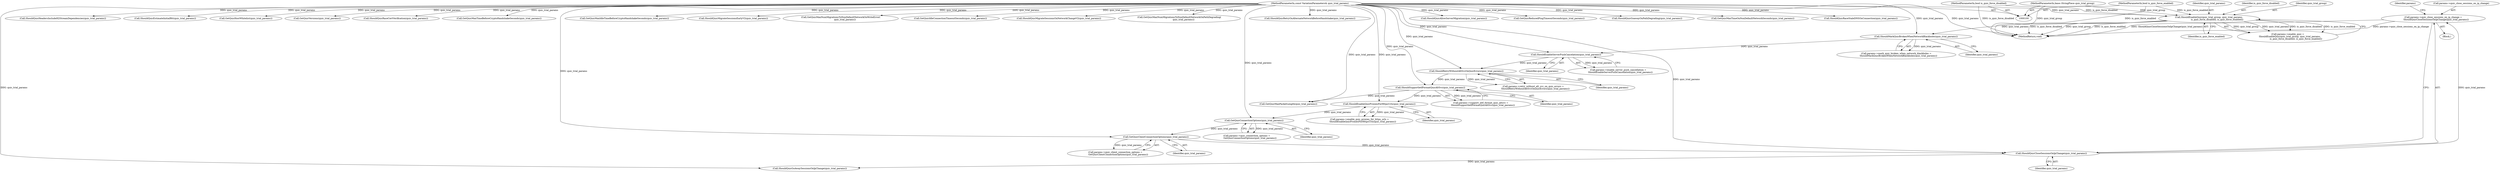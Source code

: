 digraph "0_Chrome_fd2335678e96c34d14f4b20f0d9613dfbd1ccdb4@API" {
"1000164" [label="(Call,params->quic_close_sessions_on_ip_change =\n        ShouldQuicCloseSessionsOnIpChange(quic_trial_params))"];
"1000168" [label="(Call,ShouldQuicCloseSessionsOnIpChange(quic_trial_params))"];
"1000162" [label="(Call,GetQuicClientConnectionOptions(quic_trial_params))"];
"1000156" [label="(Call,GetQuicConnectionOptions(quic_trial_params))"];
"1000150" [label="(Call,ShouldEnableQuicProxiesForHttpsUrls(quic_trial_params))"];
"1000139" [label="(Call,ShouldSupportIetfFormatQuicAltSvc(quic_trial_params))"];
"1000133" [label="(Call,ShouldRetryWithoutAltSvcOnQuicErrors(quic_trial_params))"];
"1000127" [label="(Call,ShouldEnableServerPushCancelation(quic_trial_params))"];
"1000121" [label="(Call,ShouldMarkQuicBrokenWhenNetworkBlackholes(quic_trial_params))"];
"1000112" [label="(Call,ShouldEnableQuic(quic_trial_group, quic_trial_params,\n                       is_quic_force_disabled, is_quic_force_enabled))"];
"1000101" [label="(MethodParameterIn,base::StringPiece quic_trial_group)"];
"1000102" [label="(MethodParameterIn,const VariationParameters& quic_trial_params)"];
"1000103" [label="(MethodParameterIn,bool is_quic_force_disabled)"];
"1000104" [label="(MethodParameterIn,bool is_quic_force_enabled)"];
"1000133" [label="(Call,ShouldRetryWithoutAltSvcOnQuicErrors(quic_trial_params))"];
"1000116" [label="(Identifier,is_quic_force_enabled)"];
"1000338" [label="(Call,ShouldQuicAllowServerMigration(quic_trial_params))"];
"1000194" [label="(Call,GetQuicReducedPingTimeoutSeconds(quic_trial_params))"];
"1000156" [label="(Call,GetQuicConnectionOptions(quic_trial_params))"];
"1000114" [label="(Identifier,quic_trial_params)"];
"1000280" [label="(Call,ShouldQuicGoawayOnPathDegrading(quic_trial_params))"];
"1000128" [label="(Identifier,quic_trial_params)"];
"1000291" [label="(Call,GetQuicMaxTimeOnNonDefaultNetworkSeconds(quic_trial_params))"];
"1000168" [label="(Call,ShouldQuicCloseSessionsOnIpChange(quic_trial_params))"];
"1000150" [label="(Call,ShouldEnableQuicProxiesForHttpsUrls(quic_trial_params))"];
"1000134" [label="(Identifier,quic_trial_params)"];
"1000123" [label="(Call,params->enable_server_push_cancellation =\n      ShouldEnableServerPushCancelation(quic_trial_params))"];
"1000286" [label="(Call,ShouldQuicRaceStaleDNSOnConnection(quic_trial_params))"];
"1000152" [label="(Call,params->quic_connection_options =\n         GetQuicConnectionOptions(quic_trial_params))"];
"1000115" [label="(Identifier,is_quic_force_disabled)"];
"1000164" [label="(Call,params->quic_close_sessions_on_ip_change =\n        ShouldQuicCloseSessionsOnIpChange(quic_trial_params))"];
"1000174" [label="(Call,ShouldQuicGoAwaySessionsOnIpChange(quic_trial_params))"];
"1000140" [label="(Identifier,quic_trial_params)"];
"1000162" [label="(Call,GetQuicClientConnectionOptions(quic_trial_params))"];
"1000256" [label="(Call,ShouldQuicHeadersIncludeH2StreamDependencies(quic_trial_params))"];
"1000250" [label="(Call,ShouldQuicEstimateInitialRtt(quic_trial_params))"];
"1000145" [label="(Block,)"];
"1000129" [label="(Call,params->retry_without_alt_svc_on_quic_errors =\n      ShouldRetryWithoutAltSvcOnQuicErrors(quic_trial_params))"];
"1000344" [label="(Call,GetQuicHostWhitelist(quic_trial_params))"];
"1000369" [label="(Call,GetQuicVersions(quic_trial_params))"];
"1000157" [label="(Identifier,quic_trial_params)"];
"1000127" [label="(Call,ShouldEnableServerPushCancelation(quic_trial_params))"];
"1000108" [label="(Call,params->enable_quic =\n      ShouldEnableQuic(quic_trial_group, quic_trial_params,\n                       is_quic_force_disabled, is_quic_force_enabled))"];
"1000117" [label="(Call,params->mark_quic_broken_when_network_blackholes =\n      ShouldMarkQuicBrokenWhenNetworkBlackholes(quic_trial_params))"];
"1000244" [label="(Call,ShouldQuicRaceCertVerification(quic_trial_params))"];
"1000213" [label="(Call,GetQuicMaxTimeBeforeCryptoHandshakeSeconds(quic_trial_params))"];
"1000135" [label="(Call,params->support_ietf_format_quic_altsvc =\n      ShouldSupportIetfFormatQuicAltSvc(quic_trial_params))"];
"1000103" [label="(MethodParameterIn,bool is_quic_force_disabled)"];
"1000146" [label="(Call,params->enable_quic_proxies_for_https_urls =\n         ShouldEnableQuicProxiesForHttpsUrls(quic_trial_params))"];
"1000121" [label="(Call,ShouldMarkQuicBrokenWhenNetworkBlackholes(quic_trial_params))"];
"1000112" [label="(Call,ShouldEnableQuic(quic_trial_group, quic_trial_params,\n                       is_quic_force_disabled, is_quic_force_enabled))"];
"1000101" [label="(MethodParameterIn,base::StringPiece quic_trial_group)"];
"1000139" [label="(Call,ShouldSupportIetfFormatQuicAltSvc(quic_trial_params))"];
"1000158" [label="(Call,params->quic_client_connection_options =\n        GetQuicClientConnectionOptions(quic_trial_params))"];
"1000349" [label="(Call,GetQuicMaxPacketLength(quic_trial_params))"];
"1000102" [label="(MethodParameterIn,const VariationParameters& quic_trial_params)"];
"1000163" [label="(Identifier,quic_trial_params)"];
"1000113" [label="(Identifier,quic_trial_group)"];
"1000228" [label="(Call,GetQuicMaxIdleTimeBeforeCryptoHandshakeSeconds(quic_trial_params))"];
"1000268" [label="(Call,ShouldQuicMigrateSessionsEarlyV2(quic_trial_params))"];
"1000122" [label="(Identifier,quic_trial_params)"];
"1000172" [label="(Identifier,params)"];
"1000307" [label="(Call,GetQuicMaxNumMigrationsToNonDefaultNetworkOnWriteError(\n            quic_trial_params))"];
"1000179" [label="(Call,GetQuicIdleConnectionTimeoutSeconds(quic_trial_params))"];
"1000262" [label="(Call,ShouldQuicMigrateSessionsOnNetworkChangeV2(quic_trial_params))"];
"1000322" [label="(Call,GetQuicMaxNumMigrationsToNonDefaultNetworkOnPathDegrading(\n            quic_trial_params))"];
"1000104" [label="(MethodParameterIn,bool is_quic_force_enabled)"];
"1000151" [label="(Identifier,quic_trial_params)"];
"1000379" [label="(MethodReturn,void)"];
"1000274" [label="(Call,ShouldQuicRetryOnAlternateNetworkBeforeHandshake(quic_trial_params))"];
"1000165" [label="(Call,params->quic_close_sessions_on_ip_change)"];
"1000169" [label="(Identifier,quic_trial_params)"];
"1000164" -> "1000145"  [label="AST: "];
"1000164" -> "1000168"  [label="CFG: "];
"1000165" -> "1000164"  [label="AST: "];
"1000168" -> "1000164"  [label="AST: "];
"1000172" -> "1000164"  [label="CFG: "];
"1000164" -> "1000379"  [label="DDG: ShouldQuicCloseSessionsOnIpChange(quic_trial_params)"];
"1000164" -> "1000379"  [label="DDG: params->quic_close_sessions_on_ip_change"];
"1000168" -> "1000164"  [label="DDG: quic_trial_params"];
"1000168" -> "1000169"  [label="CFG: "];
"1000169" -> "1000168"  [label="AST: "];
"1000162" -> "1000168"  [label="DDG: quic_trial_params"];
"1000102" -> "1000168"  [label="DDG: quic_trial_params"];
"1000168" -> "1000174"  [label="DDG: quic_trial_params"];
"1000162" -> "1000158"  [label="AST: "];
"1000162" -> "1000163"  [label="CFG: "];
"1000163" -> "1000162"  [label="AST: "];
"1000158" -> "1000162"  [label="CFG: "];
"1000162" -> "1000158"  [label="DDG: quic_trial_params"];
"1000156" -> "1000162"  [label="DDG: quic_trial_params"];
"1000102" -> "1000162"  [label="DDG: quic_trial_params"];
"1000156" -> "1000152"  [label="AST: "];
"1000156" -> "1000157"  [label="CFG: "];
"1000157" -> "1000156"  [label="AST: "];
"1000152" -> "1000156"  [label="CFG: "];
"1000156" -> "1000152"  [label="DDG: quic_trial_params"];
"1000150" -> "1000156"  [label="DDG: quic_trial_params"];
"1000102" -> "1000156"  [label="DDG: quic_trial_params"];
"1000150" -> "1000146"  [label="AST: "];
"1000150" -> "1000151"  [label="CFG: "];
"1000151" -> "1000150"  [label="AST: "];
"1000146" -> "1000150"  [label="CFG: "];
"1000150" -> "1000146"  [label="DDG: quic_trial_params"];
"1000139" -> "1000150"  [label="DDG: quic_trial_params"];
"1000102" -> "1000150"  [label="DDG: quic_trial_params"];
"1000139" -> "1000135"  [label="AST: "];
"1000139" -> "1000140"  [label="CFG: "];
"1000140" -> "1000139"  [label="AST: "];
"1000135" -> "1000139"  [label="CFG: "];
"1000139" -> "1000135"  [label="DDG: quic_trial_params"];
"1000133" -> "1000139"  [label="DDG: quic_trial_params"];
"1000102" -> "1000139"  [label="DDG: quic_trial_params"];
"1000139" -> "1000349"  [label="DDG: quic_trial_params"];
"1000133" -> "1000129"  [label="AST: "];
"1000133" -> "1000134"  [label="CFG: "];
"1000134" -> "1000133"  [label="AST: "];
"1000129" -> "1000133"  [label="CFG: "];
"1000133" -> "1000129"  [label="DDG: quic_trial_params"];
"1000127" -> "1000133"  [label="DDG: quic_trial_params"];
"1000102" -> "1000133"  [label="DDG: quic_trial_params"];
"1000127" -> "1000123"  [label="AST: "];
"1000127" -> "1000128"  [label="CFG: "];
"1000128" -> "1000127"  [label="AST: "];
"1000123" -> "1000127"  [label="CFG: "];
"1000127" -> "1000123"  [label="DDG: quic_trial_params"];
"1000121" -> "1000127"  [label="DDG: quic_trial_params"];
"1000102" -> "1000127"  [label="DDG: quic_trial_params"];
"1000121" -> "1000117"  [label="AST: "];
"1000121" -> "1000122"  [label="CFG: "];
"1000122" -> "1000121"  [label="AST: "];
"1000117" -> "1000121"  [label="CFG: "];
"1000121" -> "1000117"  [label="DDG: quic_trial_params"];
"1000112" -> "1000121"  [label="DDG: quic_trial_params"];
"1000102" -> "1000121"  [label="DDG: quic_trial_params"];
"1000112" -> "1000108"  [label="AST: "];
"1000112" -> "1000116"  [label="CFG: "];
"1000113" -> "1000112"  [label="AST: "];
"1000114" -> "1000112"  [label="AST: "];
"1000115" -> "1000112"  [label="AST: "];
"1000116" -> "1000112"  [label="AST: "];
"1000108" -> "1000112"  [label="CFG: "];
"1000112" -> "1000379"  [label="DDG: is_quic_force_disabled"];
"1000112" -> "1000379"  [label="DDG: quic_trial_group"];
"1000112" -> "1000379"  [label="DDG: is_quic_force_enabled"];
"1000112" -> "1000108"  [label="DDG: quic_trial_group"];
"1000112" -> "1000108"  [label="DDG: quic_trial_params"];
"1000112" -> "1000108"  [label="DDG: is_quic_force_disabled"];
"1000112" -> "1000108"  [label="DDG: is_quic_force_enabled"];
"1000101" -> "1000112"  [label="DDG: quic_trial_group"];
"1000102" -> "1000112"  [label="DDG: quic_trial_params"];
"1000103" -> "1000112"  [label="DDG: is_quic_force_disabled"];
"1000104" -> "1000112"  [label="DDG: is_quic_force_enabled"];
"1000101" -> "1000100"  [label="AST: "];
"1000101" -> "1000379"  [label="DDG: quic_trial_group"];
"1000102" -> "1000100"  [label="AST: "];
"1000102" -> "1000379"  [label="DDG: quic_trial_params"];
"1000102" -> "1000174"  [label="DDG: quic_trial_params"];
"1000102" -> "1000179"  [label="DDG: quic_trial_params"];
"1000102" -> "1000194"  [label="DDG: quic_trial_params"];
"1000102" -> "1000213"  [label="DDG: quic_trial_params"];
"1000102" -> "1000228"  [label="DDG: quic_trial_params"];
"1000102" -> "1000244"  [label="DDG: quic_trial_params"];
"1000102" -> "1000250"  [label="DDG: quic_trial_params"];
"1000102" -> "1000256"  [label="DDG: quic_trial_params"];
"1000102" -> "1000262"  [label="DDG: quic_trial_params"];
"1000102" -> "1000268"  [label="DDG: quic_trial_params"];
"1000102" -> "1000274"  [label="DDG: quic_trial_params"];
"1000102" -> "1000280"  [label="DDG: quic_trial_params"];
"1000102" -> "1000286"  [label="DDG: quic_trial_params"];
"1000102" -> "1000291"  [label="DDG: quic_trial_params"];
"1000102" -> "1000307"  [label="DDG: quic_trial_params"];
"1000102" -> "1000322"  [label="DDG: quic_trial_params"];
"1000102" -> "1000338"  [label="DDG: quic_trial_params"];
"1000102" -> "1000344"  [label="DDG: quic_trial_params"];
"1000102" -> "1000349"  [label="DDG: quic_trial_params"];
"1000102" -> "1000369"  [label="DDG: quic_trial_params"];
"1000103" -> "1000100"  [label="AST: "];
"1000103" -> "1000379"  [label="DDG: is_quic_force_disabled"];
"1000104" -> "1000100"  [label="AST: "];
"1000104" -> "1000379"  [label="DDG: is_quic_force_enabled"];
}
